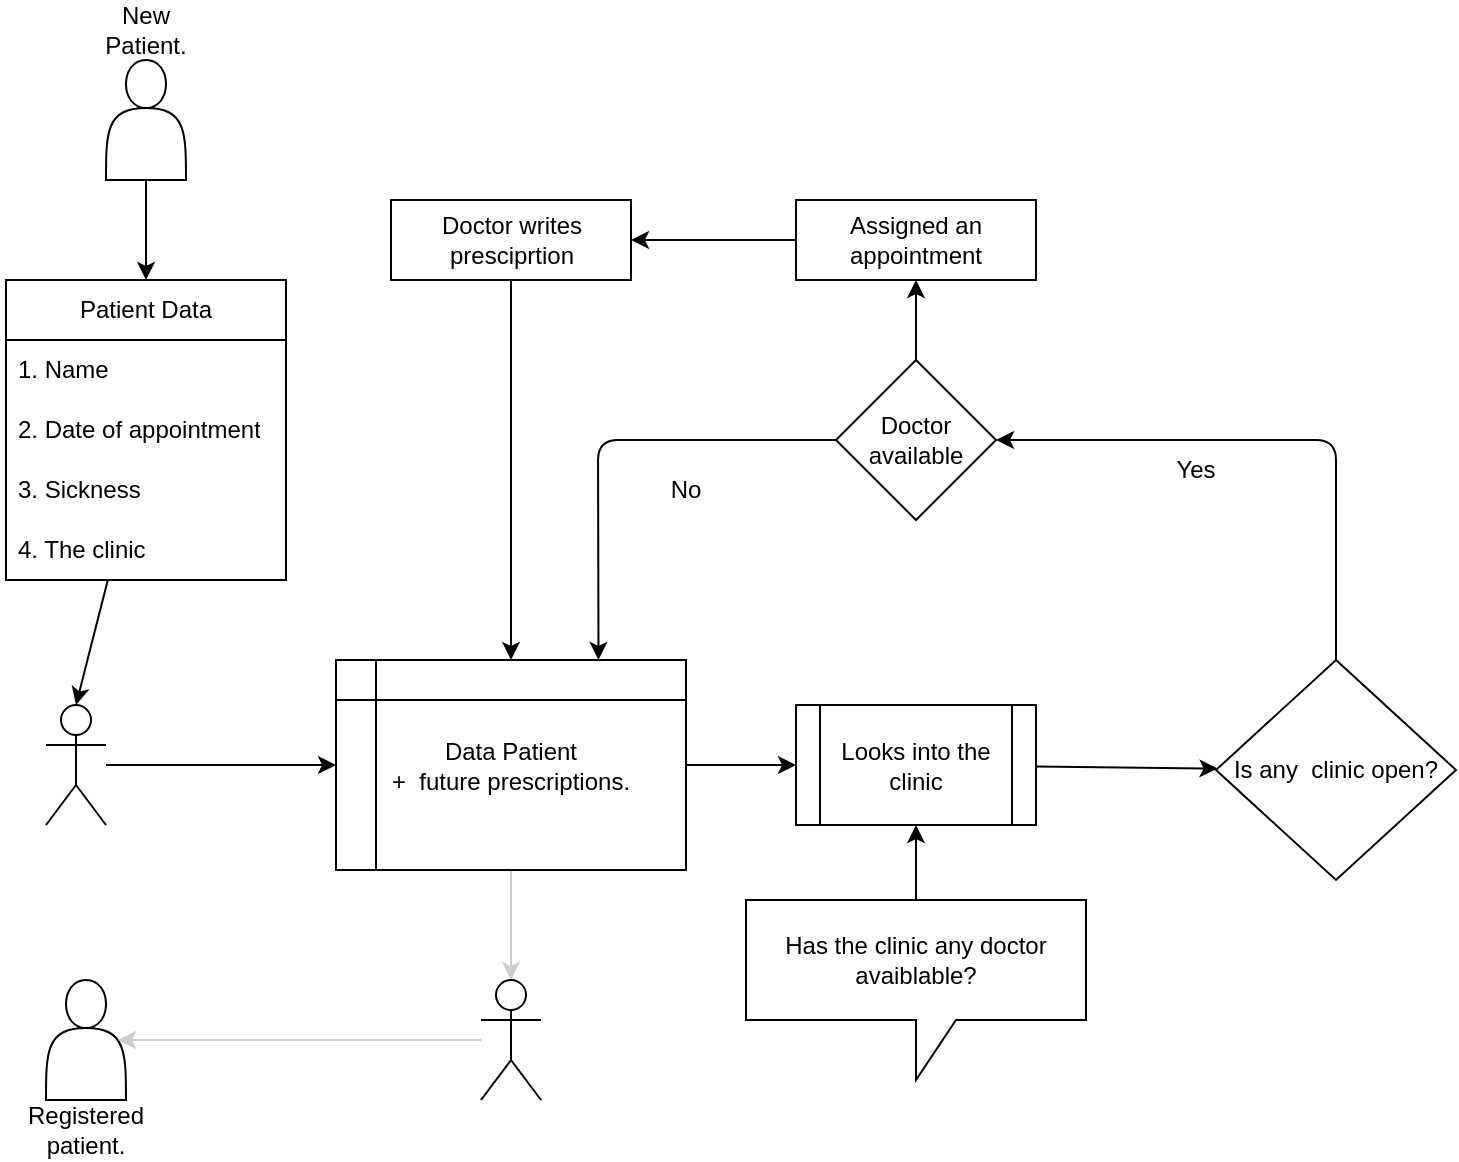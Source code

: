 <mxfile>
    <diagram id="BTYcjEdfxh9TkqYMeImK" name="Page-3">
        <mxGraphModel dx="1580" dy="753" grid="1" gridSize="10" guides="1" tooltips="1" connect="1" arrows="1" fold="1" page="1" pageScale="1" pageWidth="850" pageHeight="1100" math="0" shadow="0">
            <root>
                <mxCell id="0"/>
                <mxCell id="1" parent="0"/>
                <mxCell id="WWtd9145uoikllgOCISN-29" style="edgeStyle=none;html=1;entryX=0.5;entryY=0;entryDx=0;entryDy=0;" parent="1" source="WWtd9145uoikllgOCISN-1" target="WWtd9145uoikllgOCISN-25" edge="1">
                    <mxGeometry relative="1" as="geometry"/>
                </mxCell>
                <mxCell id="WWtd9145uoikllgOCISN-1" value="" style="shape=actor;whiteSpace=wrap;html=1;" parent="1" vertex="1">
                    <mxGeometry x="85" y="70" width="40" height="60" as="geometry"/>
                </mxCell>
                <mxCell id="WWtd9145uoikllgOCISN-2" value="New Patient." style="text;html=1;strokeColor=none;fillColor=none;align=center;verticalAlign=middle;whiteSpace=wrap;rounded=0;" parent="1" vertex="1">
                    <mxGeometry x="75" y="40" width="60" height="30" as="geometry"/>
                </mxCell>
                <mxCell id="WWtd9145uoikllgOCISN-9" style="edgeStyle=none;html=1;entryX=0;entryY=0.5;entryDx=0;entryDy=0;" parent="1" source="WWtd9145uoikllgOCISN-5" target="WWtd9145uoikllgOCISN-10" edge="1">
                    <mxGeometry relative="1" as="geometry">
                        <mxPoint x="190" y="370" as="targetPoint"/>
                    </mxGeometry>
                </mxCell>
                <mxCell id="WWtd9145uoikllgOCISN-5" value="&lt;font color=&quot;#ffffff&quot;&gt;Recepcionista&lt;br&gt;/Enfermero&lt;/font&gt;" style="shape=umlActor;verticalLabelPosition=bottom;verticalAlign=top;html=1;outlineConnect=0;" parent="1" vertex="1">
                    <mxGeometry x="55" y="392.5" width="30" height="60" as="geometry"/>
                </mxCell>
                <mxCell id="WWtd9145uoikllgOCISN-13" style="edgeStyle=none;html=1;entryX=0;entryY=0.5;entryDx=0;entryDy=0;" parent="1" source="WWtd9145uoikllgOCISN-10" target="WWtd9145uoikllgOCISN-12" edge="1">
                    <mxGeometry relative="1" as="geometry"/>
                </mxCell>
                <mxCell id="WWtd9145uoikllgOCISN-48" style="edgeStyle=none;html=1;entryX=0.5;entryY=0;entryDx=0;entryDy=0;entryPerimeter=0;strokeColor=#CCCCCC;fontColor=#FFFFFF;" parent="1" source="WWtd9145uoikllgOCISN-10" target="WWtd9145uoikllgOCISN-47" edge="1">
                    <mxGeometry relative="1" as="geometry"/>
                </mxCell>
                <mxCell id="WWtd9145uoikllgOCISN-10" value="Data Patient&lt;br&gt;+&amp;nbsp; future prescriptions." style="shape=internalStorage;whiteSpace=wrap;html=1;backgroundOutline=1;" parent="1" vertex="1">
                    <mxGeometry x="200" y="370" width="175" height="105" as="geometry"/>
                </mxCell>
                <mxCell id="6" value="" style="edgeStyle=none;html=1;" edge="1" parent="1" source="WWtd9145uoikllgOCISN-12" target="5">
                    <mxGeometry relative="1" as="geometry"/>
                </mxCell>
                <mxCell id="WWtd9145uoikllgOCISN-12" value="Looks into the clinic" style="shape=process;whiteSpace=wrap;html=1;backgroundOutline=1;" parent="1" vertex="1">
                    <mxGeometry x="430" y="392.5" width="120" height="60" as="geometry"/>
                </mxCell>
                <mxCell id="WWtd9145uoikllgOCISN-24" value="" style="edgeStyle=none;html=1;" parent="1" source="WWtd9145uoikllgOCISN-14" target="WWtd9145uoikllgOCISN-23" edge="1">
                    <mxGeometry relative="1" as="geometry"/>
                </mxCell>
                <mxCell id="4" style="edgeStyle=none;html=1;entryX=0.75;entryY=0;entryDx=0;entryDy=0;" edge="1" parent="1" source="WWtd9145uoikllgOCISN-14" target="WWtd9145uoikllgOCISN-10">
                    <mxGeometry relative="1" as="geometry">
                        <Array as="points">
                            <mxPoint x="331" y="260"/>
                        </Array>
                    </mxGeometry>
                </mxCell>
                <mxCell id="WWtd9145uoikllgOCISN-14" value="Doctor available" style="rhombus;whiteSpace=wrap;html=1;" parent="1" vertex="1">
                    <mxGeometry x="450" y="220" width="80" height="80" as="geometry"/>
                </mxCell>
                <mxCell id="WWtd9145uoikllgOCISN-22" value="Yes" style="text;html=1;strokeColor=none;fillColor=none;align=center;verticalAlign=middle;whiteSpace=wrap;rounded=0;" parent="1" vertex="1">
                    <mxGeometry x="600" y="260" width="60" height="30" as="geometry"/>
                </mxCell>
                <mxCell id="WWtd9145uoikllgOCISN-37" value="" style="edgeStyle=none;html=1;" parent="1" source="WWtd9145uoikllgOCISN-23" target="WWtd9145uoikllgOCISN-36" edge="1">
                    <mxGeometry relative="1" as="geometry"/>
                </mxCell>
                <mxCell id="WWtd9145uoikllgOCISN-23" value="Assigned an appointment" style="whiteSpace=wrap;html=1;" parent="1" vertex="1">
                    <mxGeometry x="430" y="140" width="120" height="40" as="geometry"/>
                </mxCell>
                <mxCell id="WWtd9145uoikllgOCISN-32" style="edgeStyle=none;html=1;entryX=0.5;entryY=0;entryDx=0;entryDy=0;entryPerimeter=0;" parent="1" source="WWtd9145uoikllgOCISN-25" target="WWtd9145uoikllgOCISN-5" edge="1">
                    <mxGeometry relative="1" as="geometry"/>
                </mxCell>
                <mxCell id="WWtd9145uoikllgOCISN-25" value="Patient Data" style="swimlane;fontStyle=0;childLayout=stackLayout;horizontal=1;startSize=30;horizontalStack=0;resizeParent=1;resizeParentMax=0;resizeLast=0;collapsible=1;marginBottom=0;whiteSpace=wrap;html=1;" parent="1" vertex="1">
                    <mxGeometry x="35" y="180" width="140" height="150" as="geometry"/>
                </mxCell>
                <mxCell id="WWtd9145uoikllgOCISN-26" value="1. Name" style="text;strokeColor=none;fillColor=none;align=left;verticalAlign=middle;spacingLeft=4;spacingRight=4;overflow=hidden;points=[[0,0.5],[1,0.5]];portConstraint=eastwest;rotatable=0;whiteSpace=wrap;html=1;" parent="WWtd9145uoikllgOCISN-25" vertex="1">
                    <mxGeometry y="30" width="140" height="30" as="geometry"/>
                </mxCell>
                <mxCell id="WWtd9145uoikllgOCISN-27" value="2. Date of appointment" style="text;strokeColor=none;fillColor=none;align=left;verticalAlign=middle;spacingLeft=4;spacingRight=4;overflow=hidden;points=[[0,0.5],[1,0.5]];portConstraint=eastwest;rotatable=0;whiteSpace=wrap;html=1;" parent="WWtd9145uoikllgOCISN-25" vertex="1">
                    <mxGeometry y="60" width="140" height="30" as="geometry"/>
                </mxCell>
                <mxCell id="WWtd9145uoikllgOCISN-28" value="3. Sickness" style="text;strokeColor=none;fillColor=none;align=left;verticalAlign=middle;spacingLeft=4;spacingRight=4;overflow=hidden;points=[[0,0.5],[1,0.5]];portConstraint=eastwest;rotatable=0;whiteSpace=wrap;html=1;" parent="WWtd9145uoikllgOCISN-25" vertex="1">
                    <mxGeometry y="90" width="140" height="30" as="geometry"/>
                </mxCell>
                <mxCell id="WWtd9145uoikllgOCISN-30" value="4. The clinic" style="text;strokeColor=none;fillColor=none;align=left;verticalAlign=middle;spacingLeft=4;spacingRight=4;overflow=hidden;points=[[0,0.5],[1,0.5]];portConstraint=eastwest;rotatable=0;whiteSpace=wrap;html=1;" parent="WWtd9145uoikllgOCISN-25" vertex="1">
                    <mxGeometry y="120" width="140" height="30" as="geometry"/>
                </mxCell>
                <mxCell id="WWtd9145uoikllgOCISN-35" style="edgeStyle=none;html=1;entryX=0.5;entryY=1;entryDx=0;entryDy=0;" parent="1" source="WWtd9145uoikllgOCISN-34" target="WWtd9145uoikllgOCISN-12" edge="1">
                    <mxGeometry relative="1" as="geometry"/>
                </mxCell>
                <mxCell id="WWtd9145uoikllgOCISN-34" value="Has the clinic any doctor avaiblable?" style="shape=callout;whiteSpace=wrap;html=1;perimeter=calloutPerimeter;" parent="1" vertex="1">
                    <mxGeometry x="405" y="490" width="170" height="90" as="geometry"/>
                </mxCell>
                <mxCell id="WWtd9145uoikllgOCISN-38" style="edgeStyle=none;html=1;" parent="1" source="WWtd9145uoikllgOCISN-36" target="WWtd9145uoikllgOCISN-10" edge="1">
                    <mxGeometry relative="1" as="geometry"/>
                </mxCell>
                <mxCell id="WWtd9145uoikllgOCISN-36" value="Doctor writes presciprtion" style="whiteSpace=wrap;html=1;" parent="1" vertex="1">
                    <mxGeometry x="227.5" y="140" width="120" height="40" as="geometry"/>
                </mxCell>
                <mxCell id="WWtd9145uoikllgOCISN-39" value="Registered patient." style="text;html=1;strokeColor=none;fillColor=none;align=center;verticalAlign=middle;whiteSpace=wrap;rounded=0;" parent="1" vertex="1">
                    <mxGeometry x="45" y="590" width="60" height="30" as="geometry"/>
                </mxCell>
                <mxCell id="WWtd9145uoikllgOCISN-40" value="" style="shape=actor;whiteSpace=wrap;html=1;" parent="1" vertex="1">
                    <mxGeometry x="55" y="530" width="40" height="60" as="geometry"/>
                </mxCell>
                <mxCell id="WWtd9145uoikllgOCISN-49" style="edgeStyle=none;html=1;entryX=0.9;entryY=0.5;entryDx=0;entryDy=0;entryPerimeter=0;strokeColor=#CCCCCC;fontColor=#FFFFFF;" parent="1" source="WWtd9145uoikllgOCISN-47" target="WWtd9145uoikllgOCISN-40" edge="1">
                    <mxGeometry relative="1" as="geometry"/>
                </mxCell>
                <mxCell id="WWtd9145uoikllgOCISN-47" value="&lt;font color=&quot;#ffffff&quot;&gt;Receptionist&lt;/font&gt;" style="shape=umlActor;verticalLabelPosition=bottom;verticalAlign=top;html=1;outlineConnect=0;" parent="1" vertex="1">
                    <mxGeometry x="272.5" y="530" width="30" height="60" as="geometry"/>
                </mxCell>
                <mxCell id="2" value="No" style="text;html=1;strokeColor=none;fillColor=none;align=center;verticalAlign=middle;whiteSpace=wrap;rounded=0;" parent="1" vertex="1">
                    <mxGeometry x="345" y="270" width="60" height="30" as="geometry"/>
                </mxCell>
                <mxCell id="8" style="edgeStyle=none;html=1;entryX=1;entryY=0.5;entryDx=0;entryDy=0;" edge="1" parent="1" source="5" target="WWtd9145uoikllgOCISN-14">
                    <mxGeometry relative="1" as="geometry">
                        <Array as="points">
                            <mxPoint x="700" y="260"/>
                        </Array>
                    </mxGeometry>
                </mxCell>
                <mxCell id="5" value="Is any&amp;nbsp; clinic open?" style="rhombus;whiteSpace=wrap;html=1;" vertex="1" parent="1">
                    <mxGeometry x="640" y="370" width="120" height="110" as="geometry"/>
                </mxCell>
            </root>
        </mxGraphModel>
    </diagram>
</mxfile>